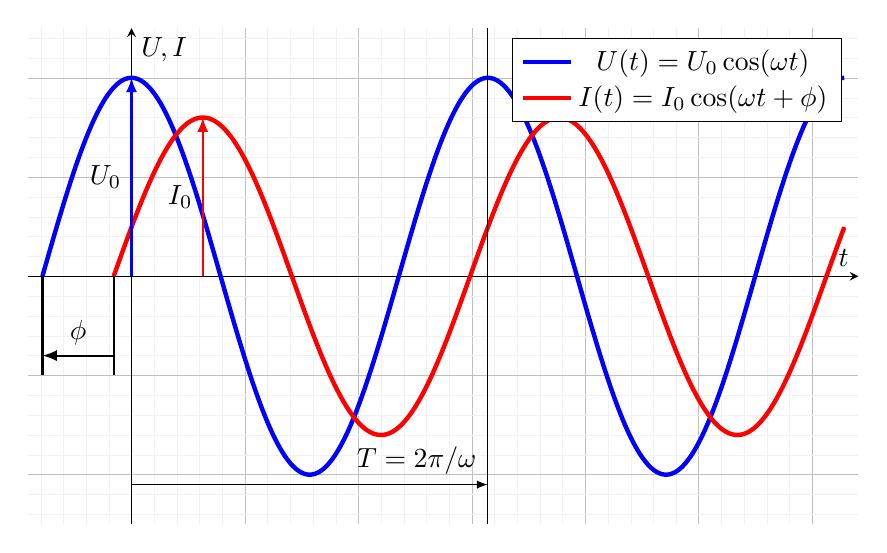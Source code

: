 % !TeX program = lualatex
% !TeX encoding = utf8
% !TeX spellcheck = uk_UA
% !TeX root =../LabWork.tex

	\begin{tikzpicture}
		\begin{axis}[%
				grid = both,
				major grid style={line width=.2pt,draw=gray!50},
				minor tick num = 4,
				minor grid style = {line width=.1pt,draw=gray!10},
				axis lines = middle,
				axis line style={-stealth},
				xlabel={$t$},
				ylabel={$U,I$},
				ytick style={draw=none},
				xtick style={draw=none},
				xticklabels={},yticklabels={},
				xmin = -pi/2,
				xmax = 4*pi,
				ymin = -1,
				ymax =  1,
				width=1\linewidth,
				height=0.65\linewidth,
				enlargelimits={abs=0.25},
			]
			\addplot+[ultra thick, samples=1000, blue, no marks, domain={-pi/2:4*pi}] {cos(deg(x))};
			\addplot+[ultra thick, samples=1000, red, no marks, domain={-(pi/2-0.4*pi):4*pi}] {4/5*cos(deg(x - 0.4*pi))};
			\draw[-latex, blue, thick] (axis cs:0,0) -- node[left, color = black] {$U_0$} (axis cs:0,1);
			\draw[-latex, red, thick] (axis cs:0.4*pi,0) -- node[left, color = black] {$I_0$} (axis cs:0.4*pi,4/5);
			\draw[thick] (axis cs:-pi/2,0) -- (axis cs:-pi/2,-0.5) (axis cs:-pi/2+0.4*pi,0) -- (axis cs:-pi/2+0.4*pi,-0.5);
			\draw[thick, latex-] (axis cs: -pi/2,-0.4) -- node[above] {$\phi$} (axis cs:-pi/2+0.4*pi,-0.4);
			\draw[] (axis cs: 2*pi,-1.25) -- (axis cs: 2*pi,1.25);
			\draw[-latex] (axis cs: 0,-1.05) -- node[above, pos=0.8] {$T = 2\pi/\omega$} (axis cs:2*pi,-1.05);
			\legend{$U(t) = U_0\cos(\omega t )$, $I(t) = I_0\cos(\omega t + \phi)$}
		\end{axis}
	\end{tikzpicture}